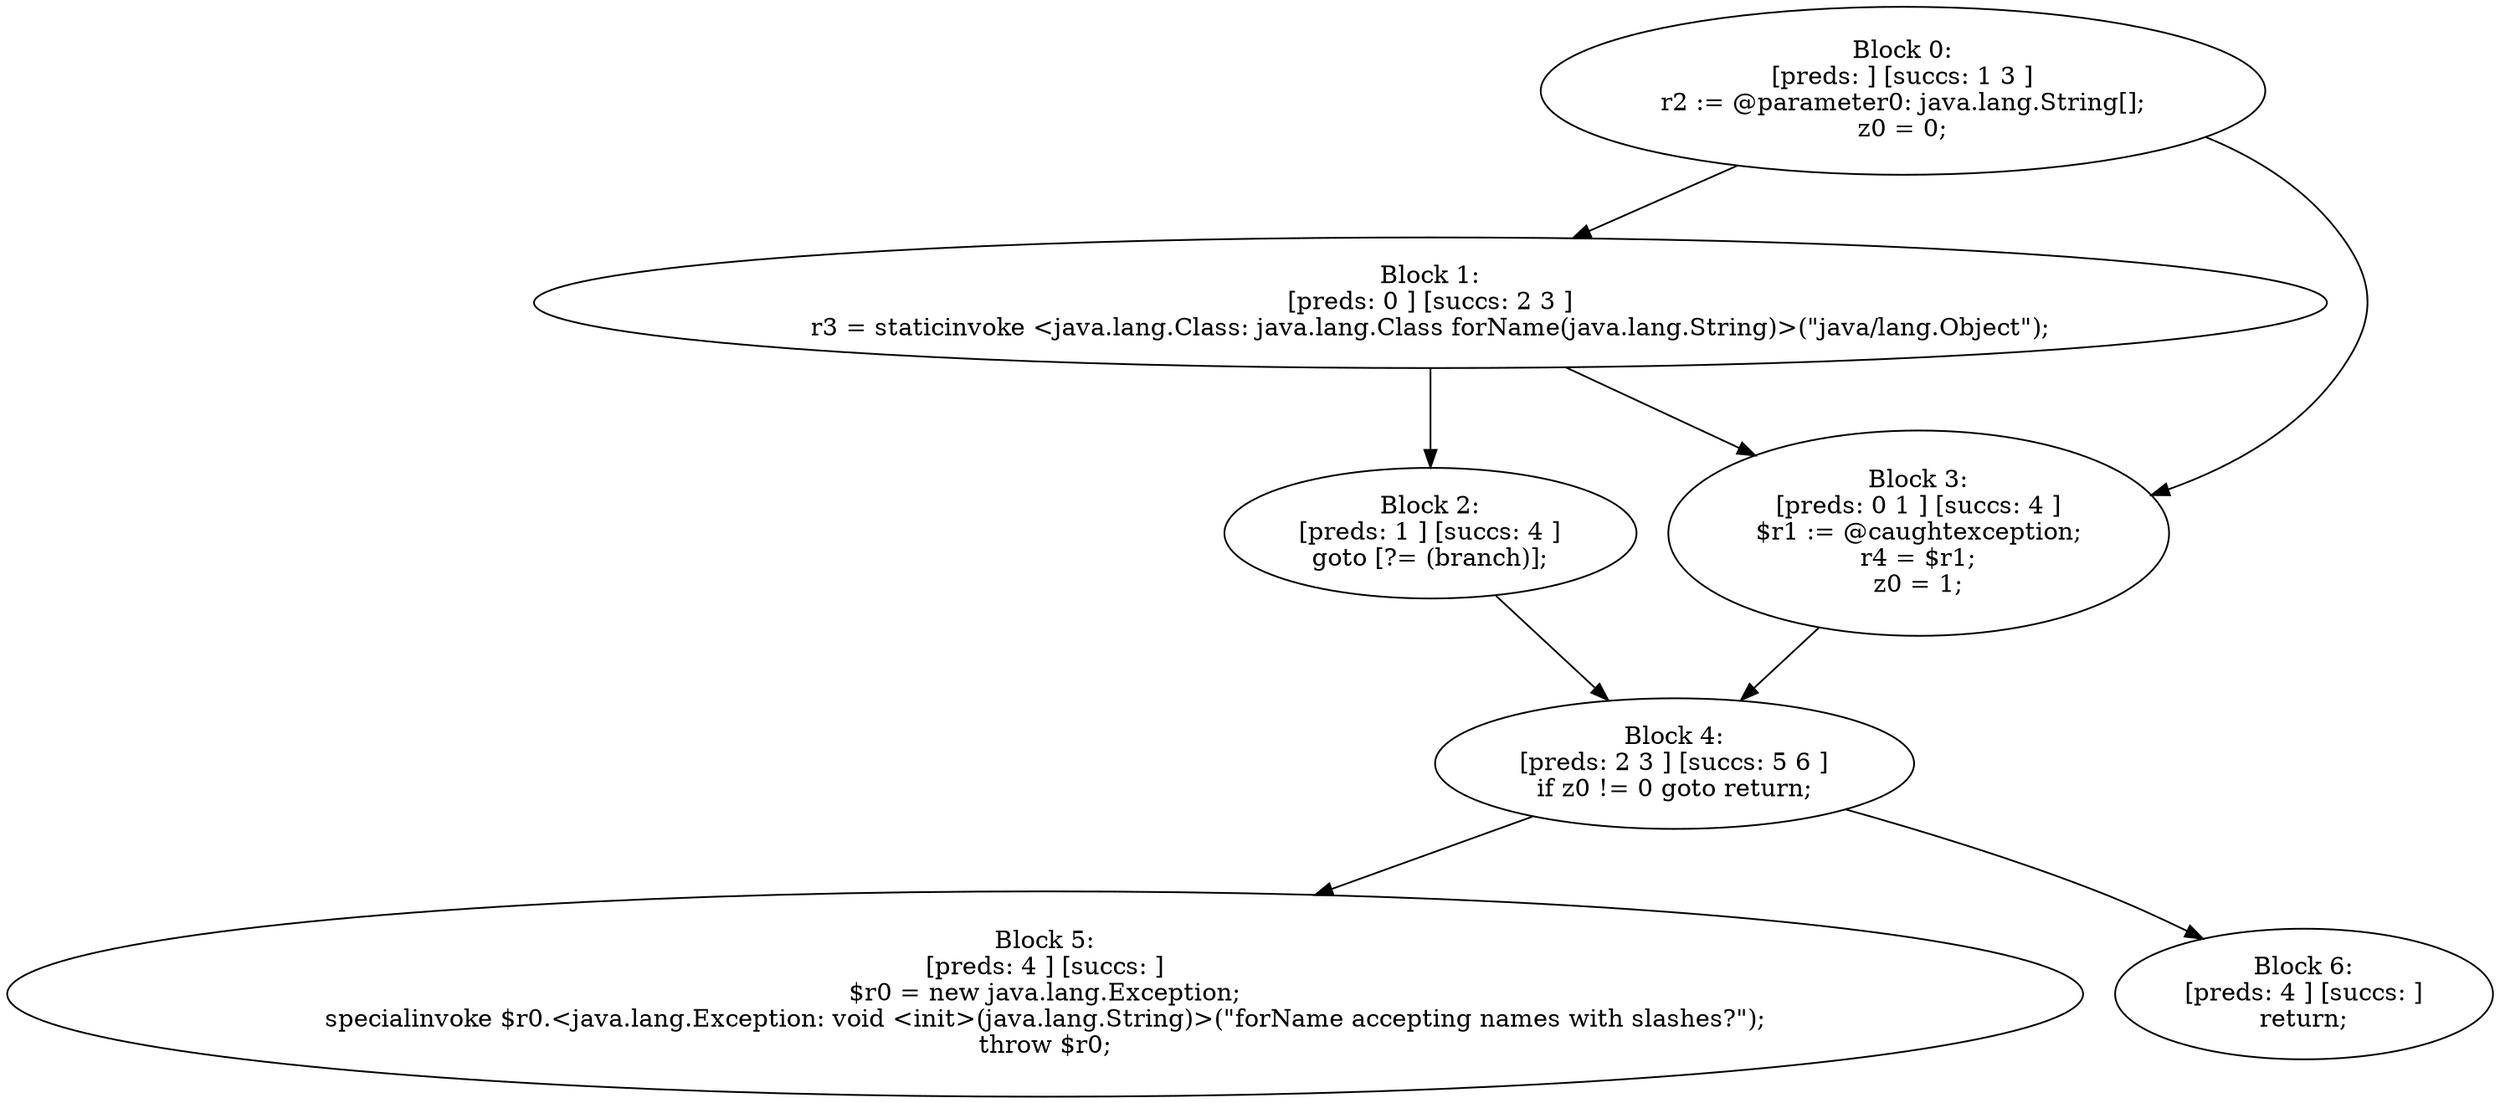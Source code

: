 digraph "unitGraph" {
    "Block 0:
[preds: ] [succs: 1 3 ]
r2 := @parameter0: java.lang.String[];
z0 = 0;
"
    "Block 1:
[preds: 0 ] [succs: 2 3 ]
r3 = staticinvoke <java.lang.Class: java.lang.Class forName(java.lang.String)>(\"java/lang.Object\");
"
    "Block 2:
[preds: 1 ] [succs: 4 ]
goto [?= (branch)];
"
    "Block 3:
[preds: 0 1 ] [succs: 4 ]
$r1 := @caughtexception;
r4 = $r1;
z0 = 1;
"
    "Block 4:
[preds: 2 3 ] [succs: 5 6 ]
if z0 != 0 goto return;
"
    "Block 5:
[preds: 4 ] [succs: ]
$r0 = new java.lang.Exception;
specialinvoke $r0.<java.lang.Exception: void <init>(java.lang.String)>(\"forName accepting names with slashes?\");
throw $r0;
"
    "Block 6:
[preds: 4 ] [succs: ]
return;
"
    "Block 0:
[preds: ] [succs: 1 3 ]
r2 := @parameter0: java.lang.String[];
z0 = 0;
"->"Block 1:
[preds: 0 ] [succs: 2 3 ]
r3 = staticinvoke <java.lang.Class: java.lang.Class forName(java.lang.String)>(\"java/lang.Object\");
";
    "Block 0:
[preds: ] [succs: 1 3 ]
r2 := @parameter0: java.lang.String[];
z0 = 0;
"->"Block 3:
[preds: 0 1 ] [succs: 4 ]
$r1 := @caughtexception;
r4 = $r1;
z0 = 1;
";
    "Block 1:
[preds: 0 ] [succs: 2 3 ]
r3 = staticinvoke <java.lang.Class: java.lang.Class forName(java.lang.String)>(\"java/lang.Object\");
"->"Block 2:
[preds: 1 ] [succs: 4 ]
goto [?= (branch)];
";
    "Block 1:
[preds: 0 ] [succs: 2 3 ]
r3 = staticinvoke <java.lang.Class: java.lang.Class forName(java.lang.String)>(\"java/lang.Object\");
"->"Block 3:
[preds: 0 1 ] [succs: 4 ]
$r1 := @caughtexception;
r4 = $r1;
z0 = 1;
";
    "Block 2:
[preds: 1 ] [succs: 4 ]
goto [?= (branch)];
"->"Block 4:
[preds: 2 3 ] [succs: 5 6 ]
if z0 != 0 goto return;
";
    "Block 3:
[preds: 0 1 ] [succs: 4 ]
$r1 := @caughtexception;
r4 = $r1;
z0 = 1;
"->"Block 4:
[preds: 2 3 ] [succs: 5 6 ]
if z0 != 0 goto return;
";
    "Block 4:
[preds: 2 3 ] [succs: 5 6 ]
if z0 != 0 goto return;
"->"Block 5:
[preds: 4 ] [succs: ]
$r0 = new java.lang.Exception;
specialinvoke $r0.<java.lang.Exception: void <init>(java.lang.String)>(\"forName accepting names with slashes?\");
throw $r0;
";
    "Block 4:
[preds: 2 3 ] [succs: 5 6 ]
if z0 != 0 goto return;
"->"Block 6:
[preds: 4 ] [succs: ]
return;
";
}

